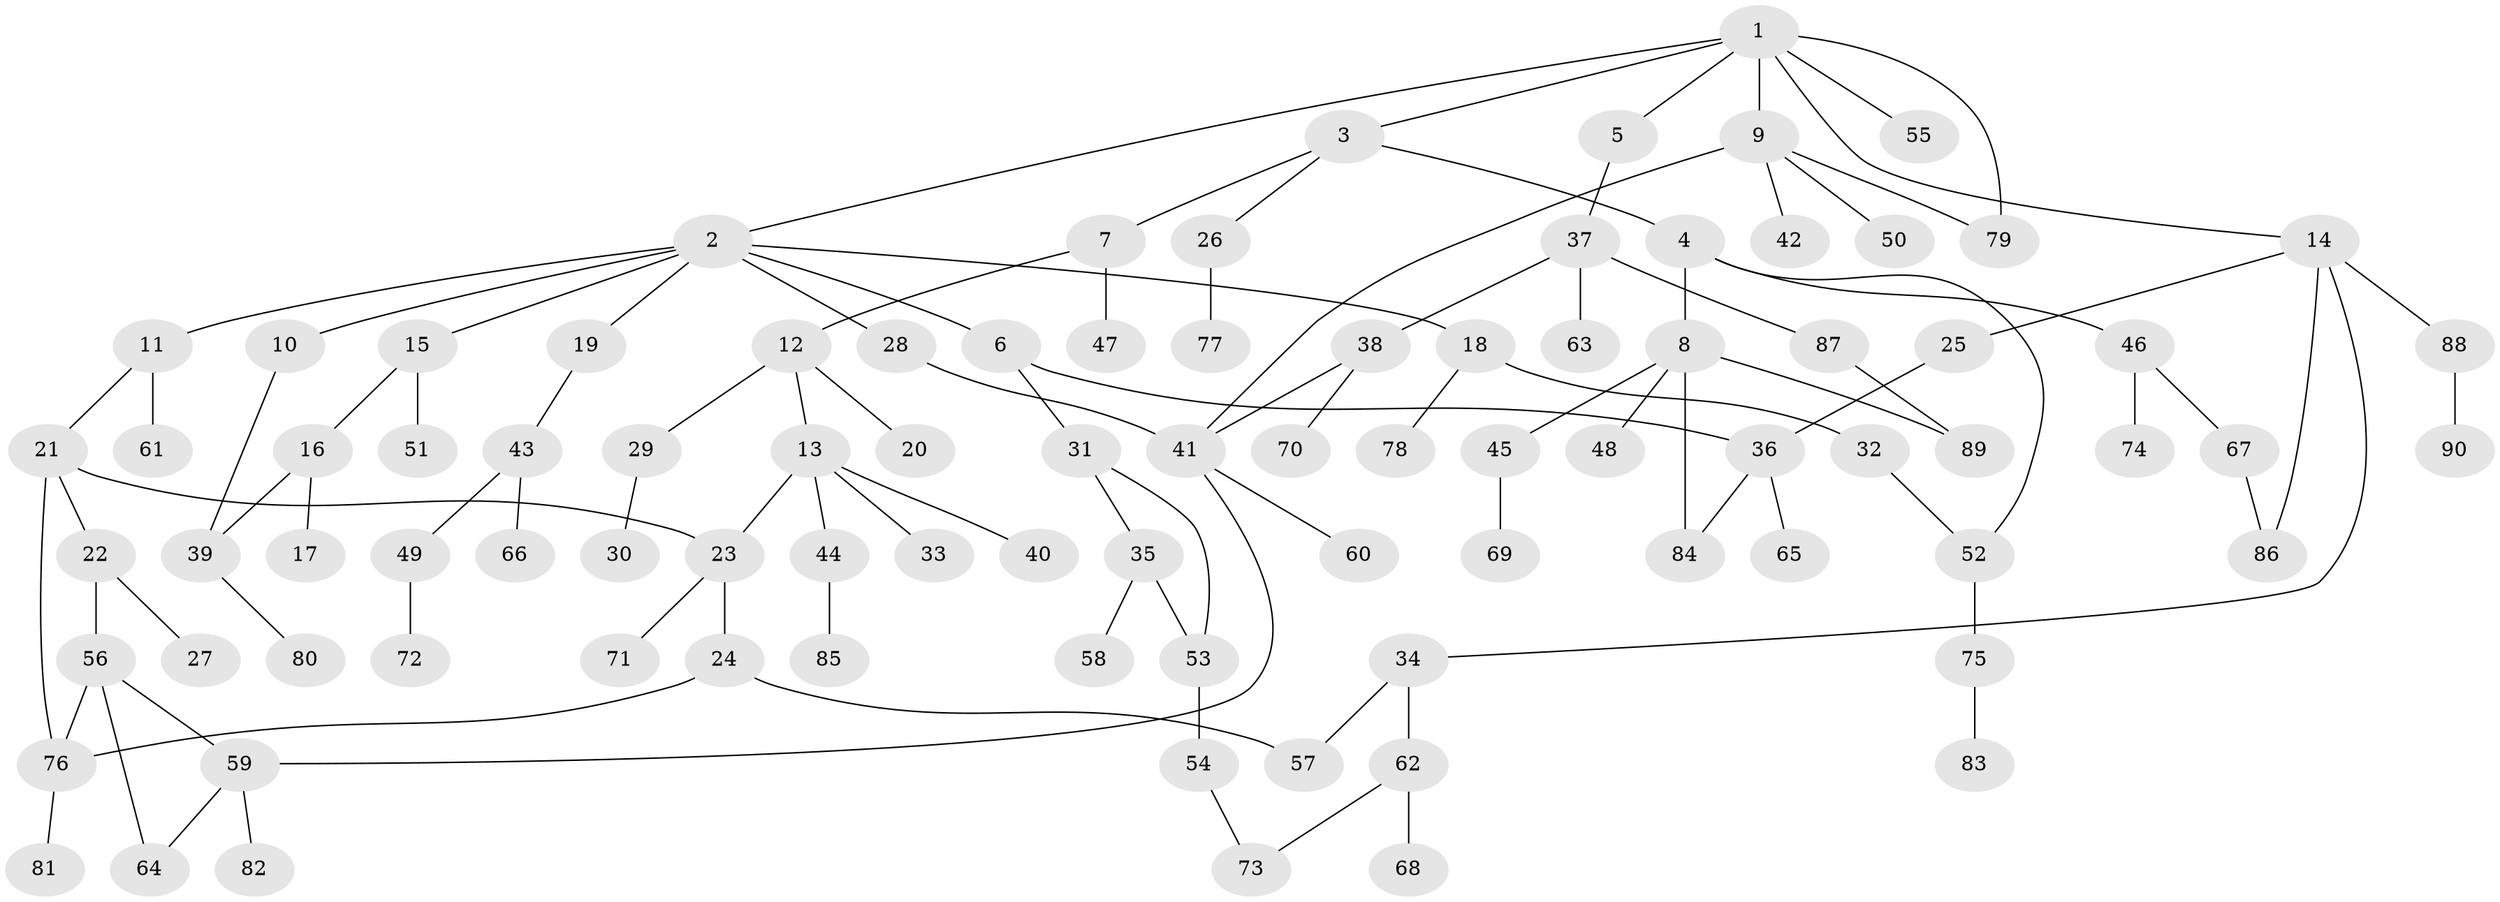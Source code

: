 // Generated by graph-tools (version 1.1) at 2025/25/03/09/25 03:25:26]
// undirected, 90 vertices, 106 edges
graph export_dot {
graph [start="1"]
  node [color=gray90,style=filled];
  1;
  2;
  3;
  4;
  5;
  6;
  7;
  8;
  9;
  10;
  11;
  12;
  13;
  14;
  15;
  16;
  17;
  18;
  19;
  20;
  21;
  22;
  23;
  24;
  25;
  26;
  27;
  28;
  29;
  30;
  31;
  32;
  33;
  34;
  35;
  36;
  37;
  38;
  39;
  40;
  41;
  42;
  43;
  44;
  45;
  46;
  47;
  48;
  49;
  50;
  51;
  52;
  53;
  54;
  55;
  56;
  57;
  58;
  59;
  60;
  61;
  62;
  63;
  64;
  65;
  66;
  67;
  68;
  69;
  70;
  71;
  72;
  73;
  74;
  75;
  76;
  77;
  78;
  79;
  80;
  81;
  82;
  83;
  84;
  85;
  86;
  87;
  88;
  89;
  90;
  1 -- 2;
  1 -- 3;
  1 -- 5;
  1 -- 9;
  1 -- 14;
  1 -- 55;
  1 -- 79;
  2 -- 6;
  2 -- 10;
  2 -- 11;
  2 -- 15;
  2 -- 18;
  2 -- 19;
  2 -- 28;
  3 -- 4;
  3 -- 7;
  3 -- 26;
  4 -- 8;
  4 -- 46;
  4 -- 52;
  5 -- 37;
  6 -- 31;
  6 -- 36;
  7 -- 12;
  7 -- 47;
  8 -- 45;
  8 -- 48;
  8 -- 84;
  8 -- 89;
  9 -- 41;
  9 -- 42;
  9 -- 50;
  9 -- 79;
  10 -- 39;
  11 -- 21;
  11 -- 61;
  12 -- 13;
  12 -- 20;
  12 -- 29;
  13 -- 23;
  13 -- 33;
  13 -- 40;
  13 -- 44;
  14 -- 25;
  14 -- 34;
  14 -- 88;
  14 -- 86;
  15 -- 16;
  15 -- 51;
  16 -- 17;
  16 -- 39;
  18 -- 32;
  18 -- 78;
  19 -- 43;
  21 -- 22;
  21 -- 23;
  21 -- 76;
  22 -- 27;
  22 -- 56;
  23 -- 24;
  23 -- 71;
  24 -- 57;
  24 -- 76;
  25 -- 36;
  26 -- 77;
  28 -- 41;
  29 -- 30;
  31 -- 35;
  31 -- 53;
  32 -- 52;
  34 -- 57;
  34 -- 62;
  35 -- 53;
  35 -- 58;
  36 -- 65;
  36 -- 84;
  37 -- 38;
  37 -- 63;
  37 -- 87;
  38 -- 70;
  38 -- 41;
  39 -- 80;
  41 -- 59;
  41 -- 60;
  43 -- 49;
  43 -- 66;
  44 -- 85;
  45 -- 69;
  46 -- 67;
  46 -- 74;
  49 -- 72;
  52 -- 75;
  53 -- 54;
  54 -- 73;
  56 -- 64;
  56 -- 76;
  56 -- 59;
  59 -- 82;
  59 -- 64;
  62 -- 68;
  62 -- 73;
  67 -- 86;
  75 -- 83;
  76 -- 81;
  87 -- 89;
  88 -- 90;
}
